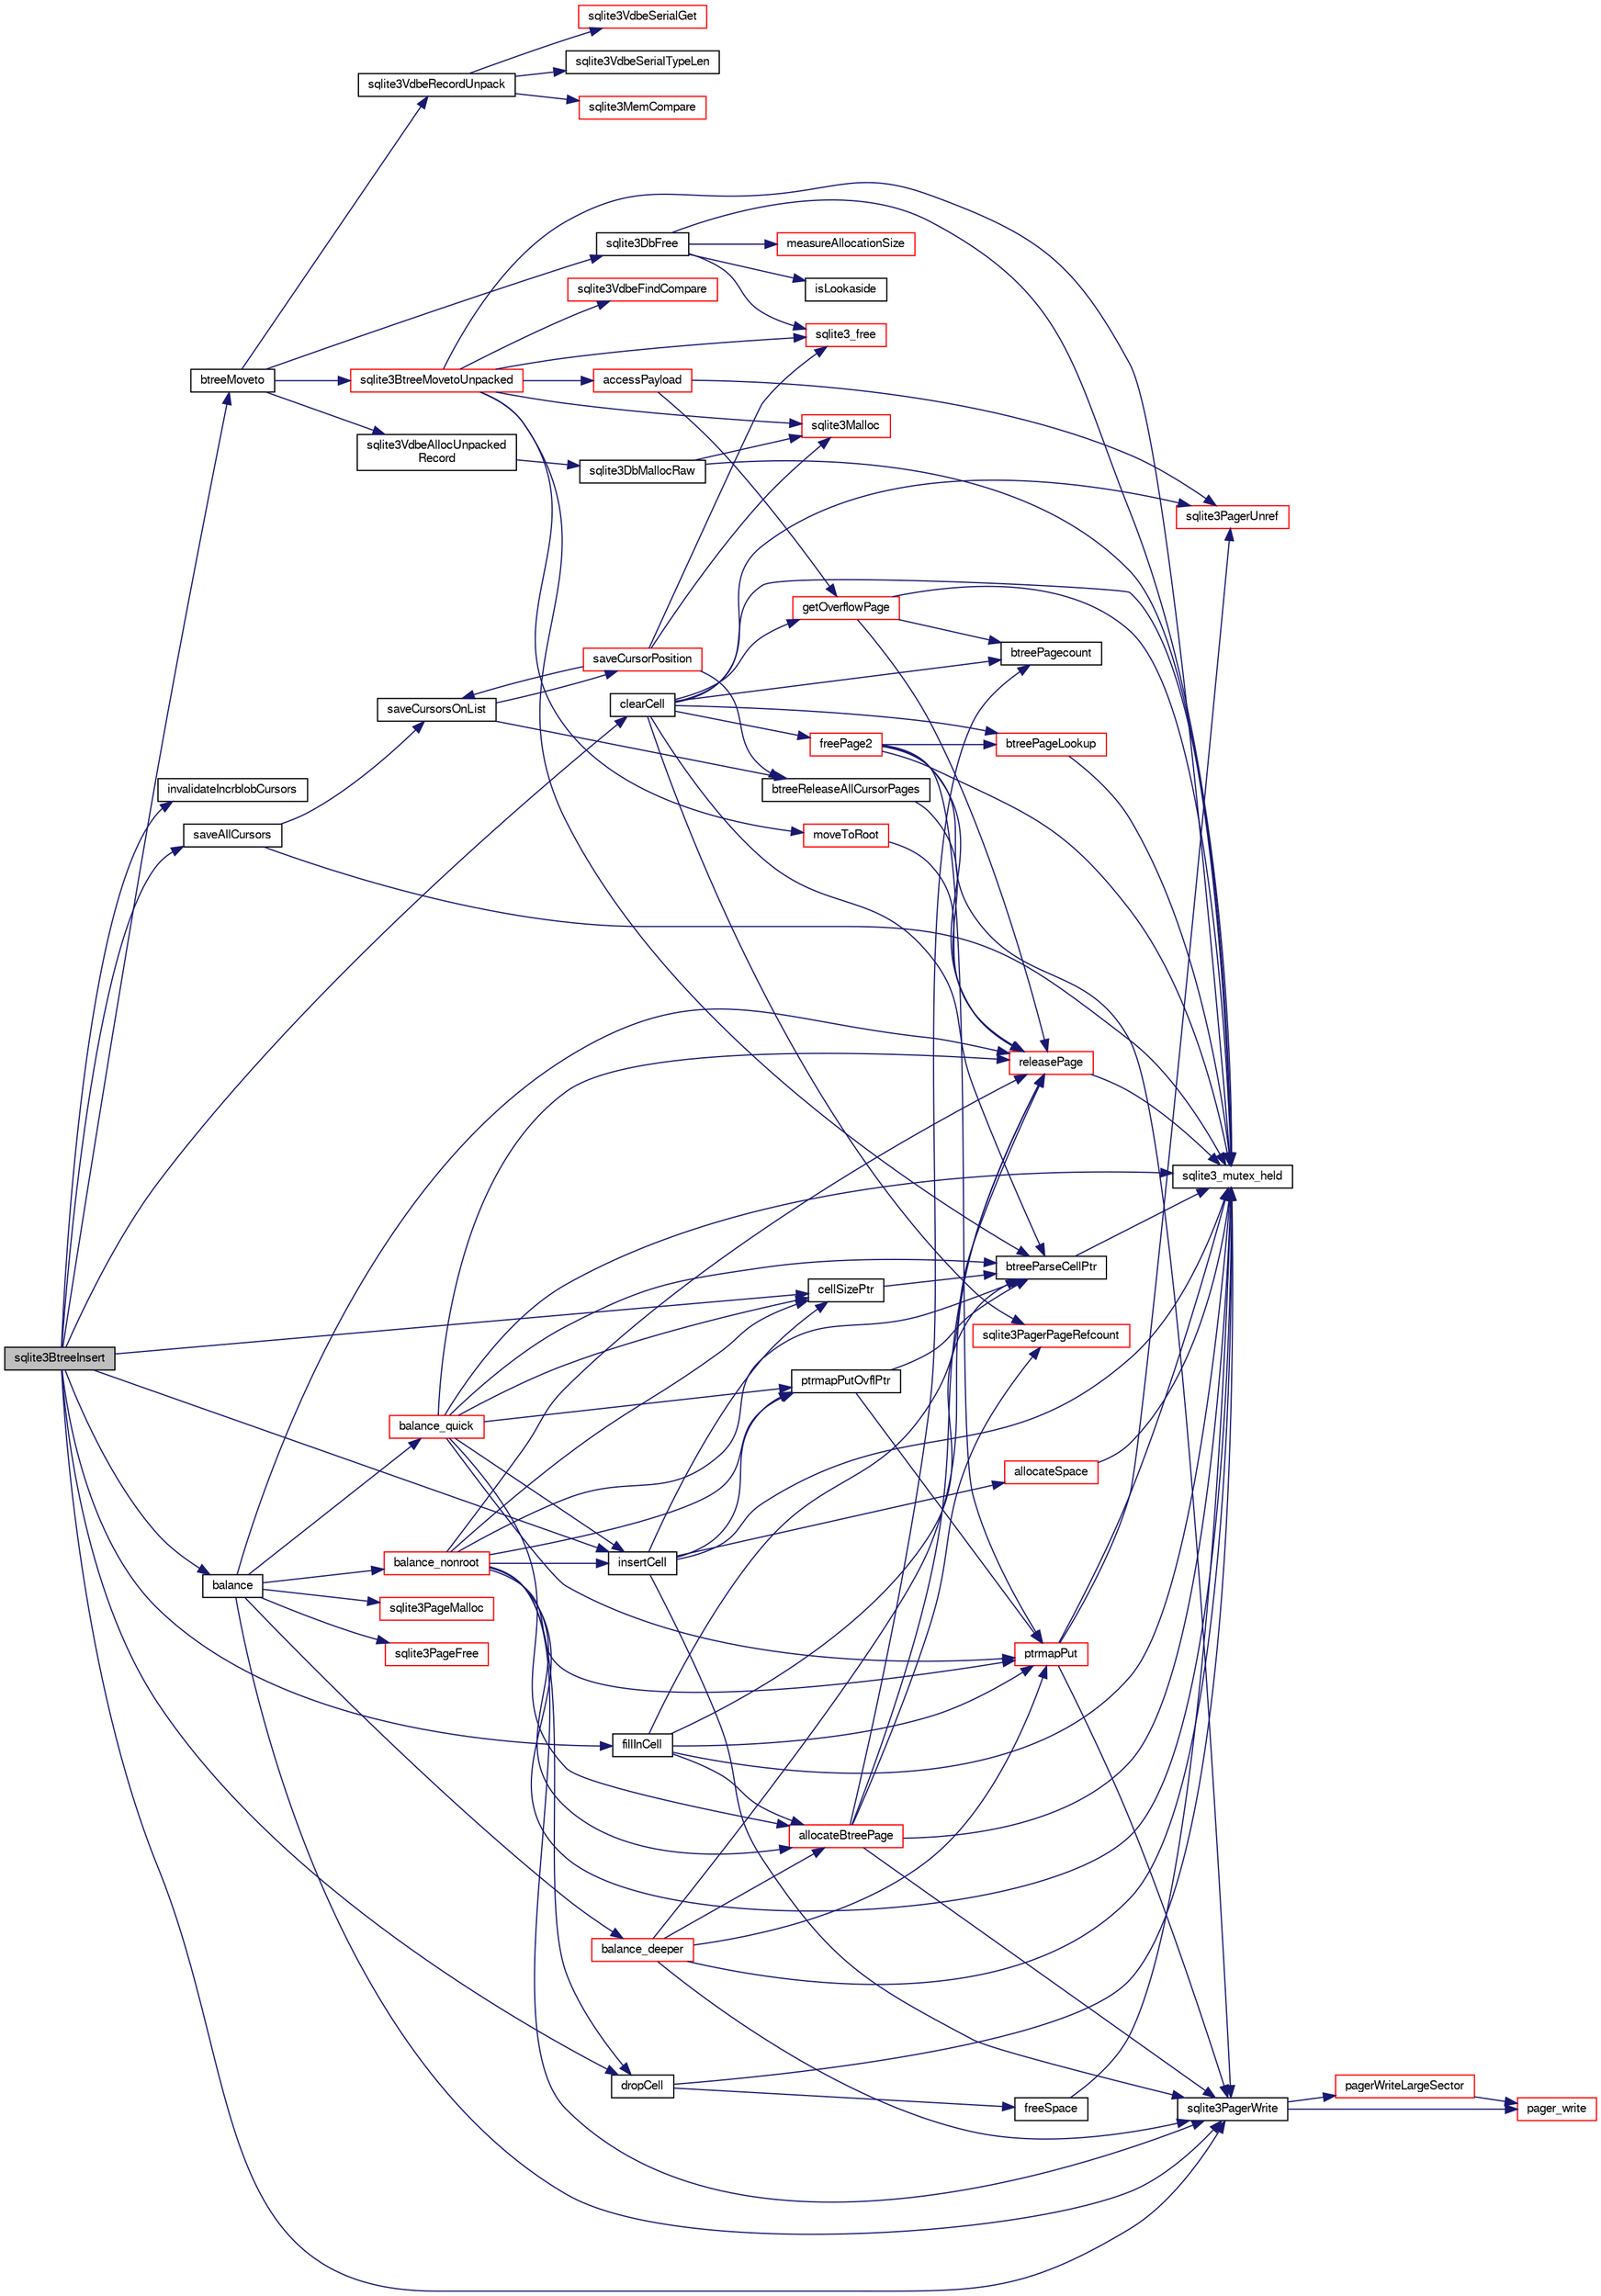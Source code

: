digraph "sqlite3BtreeInsert"
{
  edge [fontname="FreeSans",fontsize="10",labelfontname="FreeSans",labelfontsize="10"];
  node [fontname="FreeSans",fontsize="10",shape=record];
  rankdir="LR";
  Node453230 [label="sqlite3BtreeInsert",height=0.2,width=0.4,color="black", fillcolor="grey75", style="filled", fontcolor="black"];
  Node453230 -> Node453231 [color="midnightblue",fontsize="10",style="solid",fontname="FreeSans"];
  Node453231 [label="saveAllCursors",height=0.2,width=0.4,color="black", fillcolor="white", style="filled",URL="$sqlite3_8c.html#add0c7a5086792caf465148beaadb913d"];
  Node453231 -> Node453232 [color="midnightblue",fontsize="10",style="solid",fontname="FreeSans"];
  Node453232 [label="sqlite3_mutex_held",height=0.2,width=0.4,color="black", fillcolor="white", style="filled",URL="$sqlite3_8c.html#acf77da68932b6bc163c5e68547ecc3e7"];
  Node453231 -> Node453233 [color="midnightblue",fontsize="10",style="solid",fontname="FreeSans"];
  Node453233 [label="saveCursorsOnList",height=0.2,width=0.4,color="black", fillcolor="white", style="filled",URL="$sqlite3_8c.html#a33cb455c167e82c225c04c6628a486e1"];
  Node453233 -> Node453234 [color="midnightblue",fontsize="10",style="solid",fontname="FreeSans"];
  Node453234 [label="saveCursorPosition",height=0.2,width=0.4,color="red", fillcolor="white", style="filled",URL="$sqlite3_8c.html#a1fd19e15f7d2a03087f0c1f287dda917"];
  Node453234 -> Node453236 [color="midnightblue",fontsize="10",style="solid",fontname="FreeSans"];
  Node453236 [label="sqlite3Malloc",height=0.2,width=0.4,color="red", fillcolor="white", style="filled",URL="$sqlite3_8c.html#a361a2eaa846b1885f123abe46f5d8b2b"];
  Node453234 -> Node453269 [color="midnightblue",fontsize="10",style="solid",fontname="FreeSans"];
  Node453269 [label="sqlite3_free",height=0.2,width=0.4,color="red", fillcolor="white", style="filled",URL="$sqlite3_8c.html#a6552349e36a8a691af5487999ab09519"];
  Node453234 -> Node453660 [color="midnightblue",fontsize="10",style="solid",fontname="FreeSans"];
  Node453660 [label="btreeReleaseAllCursorPages",height=0.2,width=0.4,color="black", fillcolor="white", style="filled",URL="$sqlite3_8c.html#a8535e63c9127b9f6b5b136cab41cbdd7"];
  Node453660 -> Node453658 [color="midnightblue",fontsize="10",style="solid",fontname="FreeSans"];
  Node453658 [label="releasePage",height=0.2,width=0.4,color="red", fillcolor="white", style="filled",URL="$sqlite3_8c.html#a92c6fb14f9bcf117440c35116c26d6c4"];
  Node453658 -> Node453232 [color="midnightblue",fontsize="10",style="solid",fontname="FreeSans"];
  Node453234 -> Node453233 [color="midnightblue",fontsize="10",style="solid",fontname="FreeSans"];
  Node453233 -> Node453660 [color="midnightblue",fontsize="10",style="solid",fontname="FreeSans"];
  Node453230 -> Node453661 [color="midnightblue",fontsize="10",style="solid",fontname="FreeSans"];
  Node453661 [label="invalidateIncrblobCursors",height=0.2,width=0.4,color="black", fillcolor="white", style="filled",URL="$sqlite3_8c.html#a59c6be894f749d92143a828269b5015d"];
  Node453230 -> Node453662 [color="midnightblue",fontsize="10",style="solid",fontname="FreeSans"];
  Node453662 [label="btreeMoveto",height=0.2,width=0.4,color="black", fillcolor="white", style="filled",URL="$sqlite3_8c.html#a13481d732f5bb516f599d16a428034c4"];
  Node453662 -> Node453663 [color="midnightblue",fontsize="10",style="solid",fontname="FreeSans"];
  Node453663 [label="sqlite3VdbeAllocUnpacked\lRecord",height=0.2,width=0.4,color="black", fillcolor="white", style="filled",URL="$sqlite3_8c.html#a473d7af9f383bad3155a618ff4f5bd2e"];
  Node453663 -> Node453271 [color="midnightblue",fontsize="10",style="solid",fontname="FreeSans"];
  Node453271 [label="sqlite3DbMallocRaw",height=0.2,width=0.4,color="black", fillcolor="white", style="filled",URL="$sqlite3_8c.html#abbe8be0cf7175e11ddc3e2218fad924e"];
  Node453271 -> Node453232 [color="midnightblue",fontsize="10",style="solid",fontname="FreeSans"];
  Node453271 -> Node453236 [color="midnightblue",fontsize="10",style="solid",fontname="FreeSans"];
  Node453662 -> Node453664 [color="midnightblue",fontsize="10",style="solid",fontname="FreeSans"];
  Node453664 [label="sqlite3VdbeRecordUnpack",height=0.2,width=0.4,color="black", fillcolor="white", style="filled",URL="$sqlite3_8c.html#a33dc4e6ab8c683f8c42b357da66328a0"];
  Node453664 -> Node453665 [color="midnightblue",fontsize="10",style="solid",fontname="FreeSans"];
  Node453665 [label="sqlite3VdbeSerialGet",height=0.2,width=0.4,color="red", fillcolor="white", style="filled",URL="$sqlite3_8c.html#a5b5cd74212a43cf693266f0b9badc469"];
  Node453664 -> Node453667 [color="midnightblue",fontsize="10",style="solid",fontname="FreeSans"];
  Node453667 [label="sqlite3VdbeSerialTypeLen",height=0.2,width=0.4,color="black", fillcolor="white", style="filled",URL="$sqlite3_8c.html#ab84b4c97560363d01a6044a954c7d4f4"];
  Node453664 -> Node453371 [color="midnightblue",fontsize="10",style="solid",fontname="FreeSans"];
  Node453371 [label="sqlite3MemCompare",height=0.2,width=0.4,color="red", fillcolor="white", style="filled",URL="$sqlite3_8c.html#a89fc02818dc8eb6be452ea408164b5e3"];
  Node453662 -> Node453265 [color="midnightblue",fontsize="10",style="solid",fontname="FreeSans"];
  Node453265 [label="sqlite3DbFree",height=0.2,width=0.4,color="black", fillcolor="white", style="filled",URL="$sqlite3_8c.html#ac70ab821a6607b4a1b909582dc37a069"];
  Node453265 -> Node453232 [color="midnightblue",fontsize="10",style="solid",fontname="FreeSans"];
  Node453265 -> Node453266 [color="midnightblue",fontsize="10",style="solid",fontname="FreeSans"];
  Node453266 [label="measureAllocationSize",height=0.2,width=0.4,color="red", fillcolor="white", style="filled",URL="$sqlite3_8c.html#a45731e644a22fdb756e2b6337224217a"];
  Node453265 -> Node453268 [color="midnightblue",fontsize="10",style="solid",fontname="FreeSans"];
  Node453268 [label="isLookaside",height=0.2,width=0.4,color="black", fillcolor="white", style="filled",URL="$sqlite3_8c.html#a770fa05ff9717b75e16f4d968a77b897"];
  Node453265 -> Node453269 [color="midnightblue",fontsize="10",style="solid",fontname="FreeSans"];
  Node453662 -> Node453668 [color="midnightblue",fontsize="10",style="solid",fontname="FreeSans"];
  Node453668 [label="sqlite3BtreeMovetoUnpacked",height=0.2,width=0.4,color="red", fillcolor="white", style="filled",URL="$sqlite3_8c.html#a6d0b5aed55d5e85a0a6bfcae169fe579"];
  Node453668 -> Node453232 [color="midnightblue",fontsize="10",style="solid",fontname="FreeSans"];
  Node453668 -> Node453669 [color="midnightblue",fontsize="10",style="solid",fontname="FreeSans"];
  Node453669 [label="sqlite3VdbeFindCompare",height=0.2,width=0.4,color="red", fillcolor="white", style="filled",URL="$sqlite3_8c.html#ad9c940db4ada13b5cafa9db531e0490f"];
  Node453668 -> Node453676 [color="midnightblue",fontsize="10",style="solid",fontname="FreeSans"];
  Node453676 [label="moveToRoot",height=0.2,width=0.4,color="red", fillcolor="white", style="filled",URL="$sqlite3_8c.html#a2b8fb9bf88e10e7e4dedc8da64e7e956"];
  Node453676 -> Node453658 [color="midnightblue",fontsize="10",style="solid",fontname="FreeSans"];
  Node453668 -> Node453682 [color="midnightblue",fontsize="10",style="solid",fontname="FreeSans"];
  Node453682 [label="btreeParseCellPtr",height=0.2,width=0.4,color="black", fillcolor="white", style="filled",URL="$sqlite3_8c.html#a1eba22ca0ddf563de0b29c64551c759f"];
  Node453682 -> Node453232 [color="midnightblue",fontsize="10",style="solid",fontname="FreeSans"];
  Node453668 -> Node453236 [color="midnightblue",fontsize="10",style="solid",fontname="FreeSans"];
  Node453668 -> Node453247 [color="midnightblue",fontsize="10",style="solid",fontname="FreeSans"];
  Node453247 [label="accessPayload",height=0.2,width=0.4,color="red", fillcolor="white", style="filled",URL="$sqlite3_8c.html#acf70e6d3cb6afd54d677b3dffb6959d2"];
  Node453247 -> Node453654 [color="midnightblue",fontsize="10",style="solid",fontname="FreeSans"];
  Node453654 [label="getOverflowPage",height=0.2,width=0.4,color="red", fillcolor="white", style="filled",URL="$sqlite3_8c.html#af907f898e049d621e2c9dc1ed1d63cf4"];
  Node453654 -> Node453232 [color="midnightblue",fontsize="10",style="solid",fontname="FreeSans"];
  Node453654 -> Node453620 [color="midnightblue",fontsize="10",style="solid",fontname="FreeSans"];
  Node453620 [label="btreePagecount",height=0.2,width=0.4,color="black", fillcolor="white", style="filled",URL="$sqlite3_8c.html#a9cc4ac11752c088db89d551ec1495a15"];
  Node453654 -> Node453658 [color="midnightblue",fontsize="10",style="solid",fontname="FreeSans"];
  Node453247 -> Node453621 [color="midnightblue",fontsize="10",style="solid",fontname="FreeSans"];
  Node453621 [label="sqlite3PagerUnref",height=0.2,width=0.4,color="red", fillcolor="white", style="filled",URL="$sqlite3_8c.html#aa9d040b7f24a8a5d99bf96863b52cd15"];
  Node453668 -> Node453269 [color="midnightblue",fontsize="10",style="solid",fontname="FreeSans"];
  Node453230 -> Node453684 [color="midnightblue",fontsize="10",style="solid",fontname="FreeSans"];
  Node453684 [label="fillInCell",height=0.2,width=0.4,color="black", fillcolor="white", style="filled",URL="$sqlite3_8c.html#ab66a77004cf93954f2aae7e52a4e51a7"];
  Node453684 -> Node453232 [color="midnightblue",fontsize="10",style="solid",fontname="FreeSans"];
  Node453684 -> Node453682 [color="midnightblue",fontsize="10",style="solid",fontname="FreeSans"];
  Node453684 -> Node453685 [color="midnightblue",fontsize="10",style="solid",fontname="FreeSans"];
  Node453685 [label="allocateBtreePage",height=0.2,width=0.4,color="red", fillcolor="white", style="filled",URL="$sqlite3_8c.html#ae84ce1103eabfe9455a6a59e6cec4a33"];
  Node453685 -> Node453232 [color="midnightblue",fontsize="10",style="solid",fontname="FreeSans"];
  Node453685 -> Node453620 [color="midnightblue",fontsize="10",style="solid",fontname="FreeSans"];
  Node453685 -> Node453249 [color="midnightblue",fontsize="10",style="solid",fontname="FreeSans"];
  Node453249 [label="sqlite3PagerWrite",height=0.2,width=0.4,color="black", fillcolor="white", style="filled",URL="$sqlite3_8c.html#ad4b8aee028ee99575b0748b299e04ed0"];
  Node453249 -> Node453250 [color="midnightblue",fontsize="10",style="solid",fontname="FreeSans"];
  Node453250 [label="pagerWriteLargeSector",height=0.2,width=0.4,color="red", fillcolor="white", style="filled",URL="$sqlite3_8c.html#a06334f0cc1c2dc95ffe29c2359928b92"];
  Node453250 -> Node453252 [color="midnightblue",fontsize="10",style="solid",fontname="FreeSans"];
  Node453252 [label="pager_write",height=0.2,width=0.4,color="red", fillcolor="white", style="filled",URL="$sqlite3_8c.html#aa5dbf1a9dcccf0aa140b04b81325517f"];
  Node453249 -> Node453252 [color="midnightblue",fontsize="10",style="solid",fontname="FreeSans"];
  Node453685 -> Node453658 [color="midnightblue",fontsize="10",style="solid",fontname="FreeSans"];
  Node453685 -> Node453696 [color="midnightblue",fontsize="10",style="solid",fontname="FreeSans"];
  Node453696 [label="sqlite3PagerPageRefcount",height=0.2,width=0.4,color="red", fillcolor="white", style="filled",URL="$sqlite3_8c.html#a02362e6744d4431e328d760bef635a19"];
  Node453684 -> Node453698 [color="midnightblue",fontsize="10",style="solid",fontname="FreeSans"];
  Node453698 [label="ptrmapPut",height=0.2,width=0.4,color="red", fillcolor="white", style="filled",URL="$sqlite3_8c.html#ac16fbe55892f29324ac5d09957374ed0"];
  Node453698 -> Node453232 [color="midnightblue",fontsize="10",style="solid",fontname="FreeSans"];
  Node453698 -> Node453249 [color="midnightblue",fontsize="10",style="solid",fontname="FreeSans"];
  Node453698 -> Node453621 [color="midnightblue",fontsize="10",style="solid",fontname="FreeSans"];
  Node453684 -> Node453658 [color="midnightblue",fontsize="10",style="solid",fontname="FreeSans"];
  Node453230 -> Node453681 [color="midnightblue",fontsize="10",style="solid",fontname="FreeSans"];
  Node453681 [label="cellSizePtr",height=0.2,width=0.4,color="black", fillcolor="white", style="filled",URL="$sqlite3_8c.html#a6c95c9aac1c8a00490e36674f43e76ec"];
  Node453681 -> Node453682 [color="midnightblue",fontsize="10",style="solid",fontname="FreeSans"];
  Node453230 -> Node453249 [color="midnightblue",fontsize="10",style="solid",fontname="FreeSans"];
  Node453230 -> Node453699 [color="midnightblue",fontsize="10",style="solid",fontname="FreeSans"];
  Node453699 [label="clearCell",height=0.2,width=0.4,color="black", fillcolor="white", style="filled",URL="$sqlite3_8c.html#acde9692b1b53b7e35fa3ee62c01a0341"];
  Node453699 -> Node453232 [color="midnightblue",fontsize="10",style="solid",fontname="FreeSans"];
  Node453699 -> Node453682 [color="midnightblue",fontsize="10",style="solid",fontname="FreeSans"];
  Node453699 -> Node453620 [color="midnightblue",fontsize="10",style="solid",fontname="FreeSans"];
  Node453699 -> Node453654 [color="midnightblue",fontsize="10",style="solid",fontname="FreeSans"];
  Node453699 -> Node453700 [color="midnightblue",fontsize="10",style="solid",fontname="FreeSans"];
  Node453700 [label="btreePageLookup",height=0.2,width=0.4,color="red", fillcolor="white", style="filled",URL="$sqlite3_8c.html#aae4e59cf09dae89f6e28511a5ac35527"];
  Node453700 -> Node453232 [color="midnightblue",fontsize="10",style="solid",fontname="FreeSans"];
  Node453699 -> Node453696 [color="midnightblue",fontsize="10",style="solid",fontname="FreeSans"];
  Node453699 -> Node453701 [color="midnightblue",fontsize="10",style="solid",fontname="FreeSans"];
  Node453701 [label="freePage2",height=0.2,width=0.4,color="red", fillcolor="white", style="filled",URL="$sqlite3_8c.html#a625a2c2bdaf95cdb3a7cb945201f7efb"];
  Node453701 -> Node453232 [color="midnightblue",fontsize="10",style="solid",fontname="FreeSans"];
  Node453701 -> Node453700 [color="midnightblue",fontsize="10",style="solid",fontname="FreeSans"];
  Node453701 -> Node453249 [color="midnightblue",fontsize="10",style="solid",fontname="FreeSans"];
  Node453701 -> Node453698 [color="midnightblue",fontsize="10",style="solid",fontname="FreeSans"];
  Node453701 -> Node453658 [color="midnightblue",fontsize="10",style="solid",fontname="FreeSans"];
  Node453699 -> Node453621 [color="midnightblue",fontsize="10",style="solid",fontname="FreeSans"];
  Node453230 -> Node453706 [color="midnightblue",fontsize="10",style="solid",fontname="FreeSans"];
  Node453706 [label="dropCell",height=0.2,width=0.4,color="black", fillcolor="white", style="filled",URL="$sqlite3_8c.html#a46eeeb6aebf363bd16265d696612b852"];
  Node453706 -> Node453232 [color="midnightblue",fontsize="10",style="solid",fontname="FreeSans"];
  Node453706 -> Node453707 [color="midnightblue",fontsize="10",style="solid",fontname="FreeSans"];
  Node453707 [label="freeSpace",height=0.2,width=0.4,color="black", fillcolor="white", style="filled",URL="$sqlite3_8c.html#a999550630d29b9df1b23fde0959b0afb"];
  Node453707 -> Node453232 [color="midnightblue",fontsize="10",style="solid",fontname="FreeSans"];
  Node453230 -> Node453708 [color="midnightblue",fontsize="10",style="solid",fontname="FreeSans"];
  Node453708 [label="insertCell",height=0.2,width=0.4,color="black", fillcolor="white", style="filled",URL="$sqlite3_8c.html#a16d3a955fe59894c541d500ddf92d7c0"];
  Node453708 -> Node453232 [color="midnightblue",fontsize="10",style="solid",fontname="FreeSans"];
  Node453708 -> Node453681 [color="midnightblue",fontsize="10",style="solid",fontname="FreeSans"];
  Node453708 -> Node453249 [color="midnightblue",fontsize="10",style="solid",fontname="FreeSans"];
  Node453708 -> Node453709 [color="midnightblue",fontsize="10",style="solid",fontname="FreeSans"];
  Node453709 [label="allocateSpace",height=0.2,width=0.4,color="red", fillcolor="white", style="filled",URL="$sqlite3_8c.html#aa8fd260df51cfdf9caf212ff7106b4fe"];
  Node453709 -> Node453232 [color="midnightblue",fontsize="10",style="solid",fontname="FreeSans"];
  Node453708 -> Node453712 [color="midnightblue",fontsize="10",style="solid",fontname="FreeSans"];
  Node453712 [label="ptrmapPutOvflPtr",height=0.2,width=0.4,color="black", fillcolor="white", style="filled",URL="$sqlite3_8c.html#a5b7cb112db531e0498aaddcbadb4985b"];
  Node453712 -> Node453682 [color="midnightblue",fontsize="10",style="solid",fontname="FreeSans"];
  Node453712 -> Node453698 [color="midnightblue",fontsize="10",style="solid",fontname="FreeSans"];
  Node453230 -> Node453713 [color="midnightblue",fontsize="10",style="solid",fontname="FreeSans"];
  Node453713 [label="balance",height=0.2,width=0.4,color="black", fillcolor="white", style="filled",URL="$sqlite3_8c.html#a173f7c872fb68ccd3a20440d640b66c7"];
  Node453713 -> Node453714 [color="midnightblue",fontsize="10",style="solid",fontname="FreeSans"];
  Node453714 [label="balance_deeper",height=0.2,width=0.4,color="red", fillcolor="white", style="filled",URL="$sqlite3_8c.html#af8eafba12a6ebc987cf6ae89f4cce1a8"];
  Node453714 -> Node453232 [color="midnightblue",fontsize="10",style="solid",fontname="FreeSans"];
  Node453714 -> Node453249 [color="midnightblue",fontsize="10",style="solid",fontname="FreeSans"];
  Node453714 -> Node453685 [color="midnightblue",fontsize="10",style="solid",fontname="FreeSans"];
  Node453714 -> Node453698 [color="midnightblue",fontsize="10",style="solid",fontname="FreeSans"];
  Node453714 -> Node453658 [color="midnightblue",fontsize="10",style="solid",fontname="FreeSans"];
  Node453713 -> Node453249 [color="midnightblue",fontsize="10",style="solid",fontname="FreeSans"];
  Node453713 -> Node453718 [color="midnightblue",fontsize="10",style="solid",fontname="FreeSans"];
  Node453718 [label="balance_quick",height=0.2,width=0.4,color="red", fillcolor="white", style="filled",URL="$sqlite3_8c.html#a92f1869a02b8b9196e5ea7ed2e61c328"];
  Node453718 -> Node453232 [color="midnightblue",fontsize="10",style="solid",fontname="FreeSans"];
  Node453718 -> Node453685 [color="midnightblue",fontsize="10",style="solid",fontname="FreeSans"];
  Node453718 -> Node453681 [color="midnightblue",fontsize="10",style="solid",fontname="FreeSans"];
  Node453718 -> Node453698 [color="midnightblue",fontsize="10",style="solid",fontname="FreeSans"];
  Node453718 -> Node453712 [color="midnightblue",fontsize="10",style="solid",fontname="FreeSans"];
  Node453718 -> Node453708 [color="midnightblue",fontsize="10",style="solid",fontname="FreeSans"];
  Node453718 -> Node453658 [color="midnightblue",fontsize="10",style="solid",fontname="FreeSans"];
  Node453718 -> Node453682 [color="midnightblue",fontsize="10",style="solid",fontname="FreeSans"];
  Node453713 -> Node453606 [color="midnightblue",fontsize="10",style="solid",fontname="FreeSans"];
  Node453606 [label="sqlite3PageMalloc",height=0.2,width=0.4,color="red", fillcolor="white", style="filled",URL="$sqlite3_8c.html#af05f296695d164316d4666a76d07f1f0"];
  Node453713 -> Node453720 [color="midnightblue",fontsize="10",style="solid",fontname="FreeSans"];
  Node453720 [label="balance_nonroot",height=0.2,width=0.4,color="red", fillcolor="white", style="filled",URL="$sqlite3_8c.html#a513ba5c0beb3462a4b60064469f1539d"];
  Node453720 -> Node453232 [color="midnightblue",fontsize="10",style="solid",fontname="FreeSans"];
  Node453720 -> Node453681 [color="midnightblue",fontsize="10",style="solid",fontname="FreeSans"];
  Node453720 -> Node453706 [color="midnightblue",fontsize="10",style="solid",fontname="FreeSans"];
  Node453720 -> Node453249 [color="midnightblue",fontsize="10",style="solid",fontname="FreeSans"];
  Node453720 -> Node453685 [color="midnightblue",fontsize="10",style="solid",fontname="FreeSans"];
  Node453720 -> Node453698 [color="midnightblue",fontsize="10",style="solid",fontname="FreeSans"];
  Node453720 -> Node453658 [color="midnightblue",fontsize="10",style="solid",fontname="FreeSans"];
  Node453720 -> Node453682 [color="midnightblue",fontsize="10",style="solid",fontname="FreeSans"];
  Node453720 -> Node453708 [color="midnightblue",fontsize="10",style="solid",fontname="FreeSans"];
  Node453720 -> Node453712 [color="midnightblue",fontsize="10",style="solid",fontname="FreeSans"];
  Node453713 -> Node453613 [color="midnightblue",fontsize="10",style="solid",fontname="FreeSans"];
  Node453613 [label="sqlite3PageFree",height=0.2,width=0.4,color="red", fillcolor="white", style="filled",URL="$sqlite3_8c.html#a7c85b1d9d633386e0ecb5d56594fe03f"];
  Node453713 -> Node453658 [color="midnightblue",fontsize="10",style="solid",fontname="FreeSans"];
}
